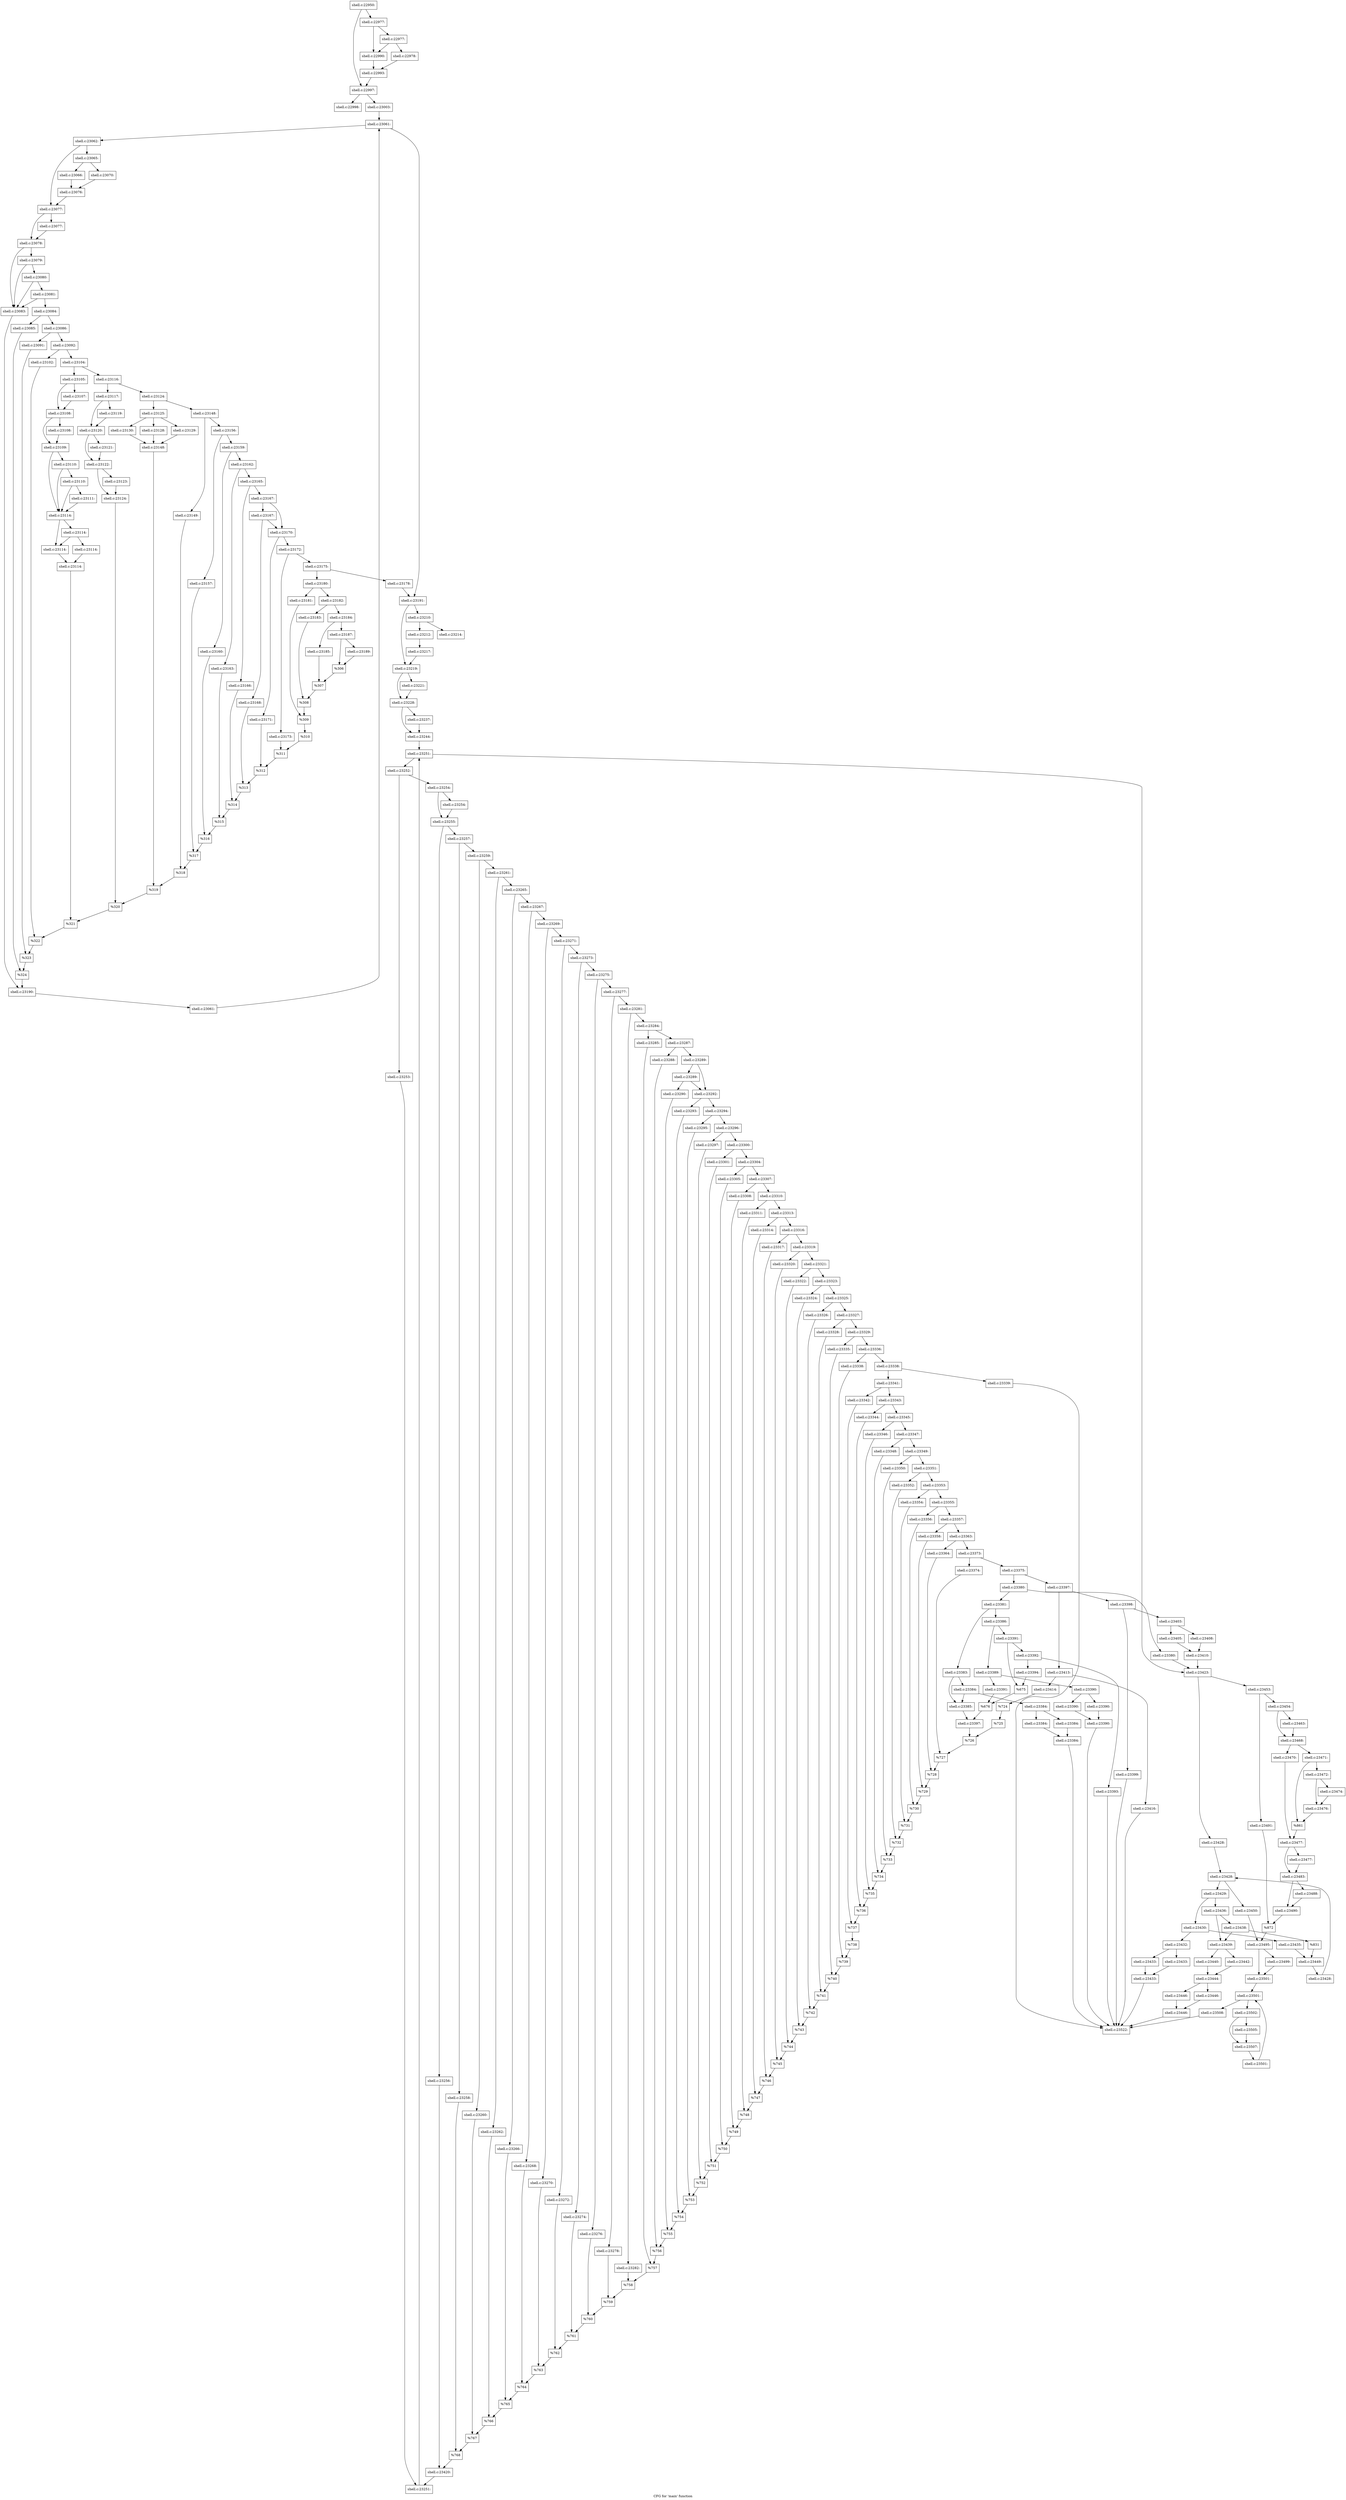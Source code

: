 digraph "CFG for 'main' function" {
	label="CFG for 'main' function";

	Node0x5602762cd3c0 [shape=record,label="{shell.c:22950:}"];
	Node0x5602762cd3c0 -> Node0x560276099ca0;
	Node0x5602762cd3c0 -> Node0x560276099c50;
	Node0x560276099ca0 [shape=record,label="{shell.c:22977:}"];
	Node0x560276099ca0 -> Node0x5602766e6730;
	Node0x560276099ca0 -> Node0x5602766e66e0;
	Node0x5602766e6730 [shape=record,label="{shell.c:22977:}"];
	Node0x5602766e6730 -> Node0x5602766e5a90;
	Node0x5602766e6730 -> Node0x5602766e66e0;
	Node0x5602766e5a90 [shape=record,label="{shell.c:22978:}"];
	Node0x5602766e5a90 -> Node0x5602766e6690;
	Node0x5602766e66e0 [shape=record,label="{shell.c:22990:}"];
	Node0x5602766e66e0 -> Node0x5602766e6690;
	Node0x5602766e6690 [shape=record,label="{shell.c:22993:}"];
	Node0x5602766e6690 -> Node0x560276099c50;
	Node0x560276099c50 [shape=record,label="{shell.c:22997:}"];
	Node0x560276099c50 -> Node0x5602766e6e70;
	Node0x560276099c50 -> Node0x5602766e78b0;
	Node0x5602766e6e70 [shape=record,label="{shell.c:22998:}"];
	Node0x5602766e78b0 [shape=record,label="{shell.c:23003:}"];
	Node0x5602766e78b0 -> Node0x5602764ad250;
	Node0x5602764ad250 [shape=record,label="{shell.c:23061:}"];
	Node0x5602764ad250 -> Node0x56027640d670;
	Node0x5602764ad250 -> Node0x5602760159f0;
	Node0x56027640d670 [shape=record,label="{shell.c:23062:}"];
	Node0x56027640d670 -> Node0x560276321b70;
	Node0x56027640d670 -> Node0x560276321bc0;
	Node0x560276321b70 [shape=record,label="{shell.c:23065:}"];
	Node0x560276321b70 -> Node0x560276321ff0;
	Node0x560276321b70 -> Node0x5602766efa70;
	Node0x560276321ff0 [shape=record,label="{shell.c:23066:}"];
	Node0x560276321ff0 -> Node0x5602766efa20;
	Node0x5602766efa70 [shape=record,label="{shell.c:23070:}"];
	Node0x5602766efa70 -> Node0x5602766efa20;
	Node0x5602766efa20 [shape=record,label="{shell.c:23076:}"];
	Node0x5602766efa20 -> Node0x560276321bc0;
	Node0x560276321bc0 [shape=record,label="{shell.c:23077:}"];
	Node0x560276321bc0 -> Node0x5602760155f0;
	Node0x560276321bc0 -> Node0x5602766f0d60;
	Node0x5602760155f0 [shape=record,label="{shell.c:23077:}"];
	Node0x5602760155f0 -> Node0x5602766f0d60;
	Node0x5602766f0d60 [shape=record,label="{shell.c:23078:}"];
	Node0x5602766f0d60 -> Node0x5602766f1df0;
	Node0x5602766f0d60 -> Node0x5602766f1fe0;
	Node0x5602766f1fe0 [shape=record,label="{shell.c:23079:}"];
	Node0x5602766f1fe0 -> Node0x5602766f1df0;
	Node0x5602766f1fe0 -> Node0x5602766f1f60;
	Node0x5602766f1f60 [shape=record,label="{shell.c:23080:}"];
	Node0x5602766f1f60 -> Node0x5602766f1df0;
	Node0x5602766f1f60 -> Node0x5602766f1ee0;
	Node0x5602766f1ee0 [shape=record,label="{shell.c:23081:}"];
	Node0x5602766f1ee0 -> Node0x5602766f1df0;
	Node0x5602766f1ee0 -> Node0x5602766f1e90;
	Node0x5602766f1df0 [shape=record,label="{shell.c:23083:}"];
	Node0x5602766f1df0 -> Node0x5602766f1e40;
	Node0x5602766f1e90 [shape=record,label="{shell.c:23084:}"];
	Node0x5602766f1e90 -> Node0x560276015ae0;
	Node0x5602766f1e90 -> Node0x5602766f4090;
	Node0x560276015ae0 [shape=record,label="{shell.c:23085:}"];
	Node0x560276015ae0 -> Node0x5602766f27b0;
	Node0x5602766f4090 [shape=record,label="{shell.c:23086:}"];
	Node0x5602766f4090 -> Node0x5602766f4a60;
	Node0x5602766f4090 -> Node0x5602766f4b00;
	Node0x5602766f4a60 [shape=record,label="{shell.c:23091:}"];
	Node0x5602766f4a60 -> Node0x5602766f4ab0;
	Node0x5602766f4b00 [shape=record,label="{shell.c:23092:}"];
	Node0x5602766f4b00 -> Node0x5602766f5210;
	Node0x5602766f4b00 -> Node0x5602766f52b0;
	Node0x5602766f5210 [shape=record,label="{shell.c:23102:}"];
	Node0x5602766f5210 -> Node0x5602766f5260;
	Node0x5602766f52b0 [shape=record,label="{shell.c:23104:}"];
	Node0x5602766f52b0 -> Node0x5602766f5d10;
	Node0x5602766f52b0 -> Node0x5602766f5db0;
	Node0x5602766f5d10 [shape=record,label="{shell.c:23105:}"];
	Node0x5602766f5d10 -> Node0x5602761aed40;
	Node0x5602766f5d10 -> Node0x5602766f7890;
	Node0x5602761aed40 [shape=record,label="{shell.c:23107:}"];
	Node0x5602761aed40 -> Node0x5602766f7890;
	Node0x5602766f7890 [shape=record,label="{shell.c:23108:}"];
	Node0x5602766f7890 -> Node0x5602766f81a0;
	Node0x5602766f7890 -> Node0x5602766f81f0;
	Node0x5602766f81a0 [shape=record,label="{shell.c:23108:}"];
	Node0x5602766f81a0 -> Node0x5602766f81f0;
	Node0x5602766f81f0 [shape=record,label="{shell.c:23109:}"];
	Node0x5602766f81f0 -> Node0x5602766f8bd0;
	Node0x5602766f81f0 -> Node0x5602766f8b00;
	Node0x5602766f8bd0 [shape=record,label="{shell.c:23110:}"];
	Node0x5602766f8bd0 -> Node0x5602766f8b50;
	Node0x5602766f8bd0 -> Node0x5602766f8b00;
	Node0x5602766f8b50 [shape=record,label="{shell.c:23110:}"];
	Node0x5602766f8b50 -> Node0x5602766f8ab0;
	Node0x5602766f8b50 -> Node0x5602766f8b00;
	Node0x5602766f8ab0 [shape=record,label="{shell.c:23111:}"];
	Node0x5602766f8ab0 -> Node0x5602766f8b00;
	Node0x5602766f8b00 [shape=record,label="{shell.c:23114:}"];
	Node0x5602766f8b00 -> Node0x5602766f98c0;
	Node0x5602766f8b00 -> Node0x5602766f9820;
	Node0x5602766f98c0 [shape=record,label="{shell.c:23114:}"];
	Node0x5602766f98c0 -> Node0x5602766f97d0;
	Node0x5602766f98c0 -> Node0x5602766f9820;
	Node0x5602766f97d0 [shape=record,label="{shell.c:23114:}"];
	Node0x5602766f97d0 -> Node0x5602766f9870;
	Node0x5602766f9820 [shape=record,label="{shell.c:23114:}"];
	Node0x5602766f9820 -> Node0x5602766f9870;
	Node0x5602766f9870 [shape=record,label="{shell.c:23114:}"];
	Node0x5602766f9870 -> Node0x5602766f5d60;
	Node0x5602766f5db0 [shape=record,label="{shell.c:23116:}"];
	Node0x5602766f5db0 -> Node0x5602766facb0;
	Node0x5602766f5db0 -> Node0x5602766fad50;
	Node0x5602766facb0 [shape=record,label="{shell.c:23117:}"];
	Node0x5602766facb0 -> Node0x5602766fbda0;
	Node0x5602766facb0 -> Node0x5602766fbdf0;
	Node0x5602766fbda0 [shape=record,label="{shell.c:23119:}"];
	Node0x5602766fbda0 -> Node0x5602766fbdf0;
	Node0x5602766fbdf0 [shape=record,label="{shell.c:23120:}"];
	Node0x5602766fbdf0 -> Node0x5602766fc980;
	Node0x5602766fbdf0 -> Node0x5602766fc9d0;
	Node0x5602766fc980 [shape=record,label="{shell.c:23121:}"];
	Node0x5602766fc980 -> Node0x5602766fc9d0;
	Node0x5602766fc9d0 [shape=record,label="{shell.c:23122:}"];
	Node0x5602766fc9d0 -> Node0x5602766fd220;
	Node0x5602766fc9d0 -> Node0x5602766fd270;
	Node0x5602766fd220 [shape=record,label="{shell.c:23123:}"];
	Node0x5602766fd220 -> Node0x5602766fd270;
	Node0x5602766fd270 [shape=record,label="{shell.c:23124:}"];
	Node0x5602766fd270 -> Node0x5602766fad00;
	Node0x5602766fad50 [shape=record,label="{shell.c:23124:}"];
	Node0x5602766fad50 -> Node0x5602766fdbe0;
	Node0x5602766fad50 -> Node0x5602766fdc80;
	Node0x5602766fdbe0 [shape=record,label="{shell.c:23125:}"];
	Node0x5602766fdbe0 -> Node0x5602766fefc0;
	Node0x5602766fdbe0 -> Node0x5602766ff3a0;
	Node0x5602766fdbe0 -> Node0x5602766ff590;
	Node0x5602766ff3a0 [shape=record,label="{shell.c:23128:}"];
	Node0x5602766ff3a0 -> Node0x5602766feed0;
	Node0x5602766ff590 [shape=record,label="{shell.c:23129:}"];
	Node0x5602766ff590 -> Node0x5602766feed0;
	Node0x5602766fefc0 [shape=record,label="{shell.c:23130:}"];
	Node0x5602766fefc0 -> Node0x5602766feed0;
	Node0x5602766feed0 [shape=record,label="{shell.c:23148:}"];
	Node0x5602766feed0 -> Node0x5602766fdc30;
	Node0x5602766fdc80 [shape=record,label="{shell.c:23148:}"];
	Node0x5602766fdc80 -> Node0x5602766ffaf0;
	Node0x5602766fdc80 -> Node0x5602766ffb90;
	Node0x5602766ffaf0 [shape=record,label="{shell.c:23149:}"];
	Node0x5602766ffaf0 -> Node0x5602766ffb40;
	Node0x5602766ffb90 [shape=record,label="{shell.c:23156:}"];
	Node0x5602766ffb90 -> Node0x560276701e40;
	Node0x5602766ffb90 -> Node0x560276701ee0;
	Node0x560276701e40 [shape=record,label="{shell.c:23157:}"];
	Node0x560276701e40 -> Node0x560276701e90;
	Node0x560276701ee0 [shape=record,label="{shell.c:23159:}"];
	Node0x560276701ee0 -> Node0x5602764701e0;
	Node0x560276701ee0 -> Node0x560276470280;
	Node0x5602764701e0 [shape=record,label="{shell.c:23160:}"];
	Node0x5602764701e0 -> Node0x560276470230;
	Node0x560276470280 [shape=record,label="{shell.c:23162:}"];
	Node0x560276470280 -> Node0x560276704090;
	Node0x560276470280 -> Node0x560276704130;
	Node0x560276704090 [shape=record,label="{shell.c:23163:}"];
	Node0x560276704090 -> Node0x5602767040e0;
	Node0x560276704130 [shape=record,label="{shell.c:23165:}"];
	Node0x560276704130 -> Node0x560276704a90;
	Node0x560276704130 -> Node0x560276704b30;
	Node0x560276704a90 [shape=record,label="{shell.c:23166:}"];
	Node0x560276704a90 -> Node0x560276704ae0;
	Node0x560276704b30 [shape=record,label="{shell.c:23167:}"];
	Node0x560276704b30 -> Node0x5602767054f0;
	Node0x560276704b30 -> Node0x5602767054a0;
	Node0x5602767054f0 [shape=record,label="{shell.c:23167:}"];
	Node0x5602767054f0 -> Node0x560276705400;
	Node0x5602767054f0 -> Node0x5602767054a0;
	Node0x560276705400 [shape=record,label="{shell.c:23168:}"];
	Node0x560276705400 -> Node0x560276705450;
	Node0x5602767054a0 [shape=record,label="{shell.c:23170:}"];
	Node0x5602767054a0 -> Node0x5602767066d0;
	Node0x5602767054a0 -> Node0x560276706770;
	Node0x5602767066d0 [shape=record,label="{shell.c:23171:}"];
	Node0x5602767066d0 -> Node0x560276706720;
	Node0x560276706770 [shape=record,label="{shell.c:23172:}"];
	Node0x560276706770 -> Node0x5602767070d0;
	Node0x560276706770 -> Node0x560276707170;
	Node0x5602767070d0 [shape=record,label="{shell.c:23173:}"];
	Node0x5602767070d0 -> Node0x560276707120;
	Node0x560276707170 [shape=record,label="{shell.c:23175:}"];
	Node0x560276707170 -> Node0x560276707b00;
	Node0x560276707170 -> Node0x560276707ba0;
	Node0x560276707b00 [shape=record,label="{shell.c:23178:}"];
	Node0x560276707b00 -> Node0x5602760159f0;
	Node0x560276707ba0 [shape=record,label="{shell.c:23180:}"];
	Node0x560276707ba0 -> Node0x560276708330;
	Node0x560276707ba0 -> Node0x5602767083d0;
	Node0x560276708330 [shape=record,label="{shell.c:23181:}"];
	Node0x560276708330 -> Node0x560276708380;
	Node0x5602767083d0 [shape=record,label="{shell.c:23182:}"];
	Node0x5602767083d0 -> Node0x560276708c60;
	Node0x5602767083d0 -> Node0x560276708d00;
	Node0x560276708c60 [shape=record,label="{shell.c:23183:}"];
	Node0x560276708c60 -> Node0x560276708cb0;
	Node0x560276708d00 [shape=record,label="{shell.c:23184:}"];
	Node0x560276708d00 -> Node0x5602760351a0;
	Node0x560276708d00 -> Node0x560276709630;
	Node0x5602760351a0 [shape=record,label="{shell.c:23185:}"];
	Node0x5602760351a0 -> Node0x5602767095e0;
	Node0x560276709630 [shape=record,label="{shell.c:23187:}"];
	Node0x560276709630 -> Node0x56027670a3b0;
	Node0x560276709630 -> Node0x56027670acf0;
	Node0x56027670a3b0 [shape=record,label="{shell.c:23189:}"];
	Node0x56027670a3b0 -> Node0x56027670acf0;
	Node0x56027670acf0 [shape=record,label="{%306}"];
	Node0x56027670acf0 -> Node0x5602767095e0;
	Node0x5602767095e0 [shape=record,label="{%307}"];
	Node0x5602767095e0 -> Node0x560276708cb0;
	Node0x560276708cb0 [shape=record,label="{%308}"];
	Node0x560276708cb0 -> Node0x560276708380;
	Node0x560276708380 [shape=record,label="{%309}"];
	Node0x560276708380 -> Node0x560276707b50;
	Node0x560276707b50 [shape=record,label="{%310}"];
	Node0x560276707b50 -> Node0x560276707120;
	Node0x560276707120 [shape=record,label="{%311}"];
	Node0x560276707120 -> Node0x560276706720;
	Node0x560276706720 [shape=record,label="{%312}"];
	Node0x560276706720 -> Node0x560276705450;
	Node0x560276705450 [shape=record,label="{%313}"];
	Node0x560276705450 -> Node0x560276704ae0;
	Node0x560276704ae0 [shape=record,label="{%314}"];
	Node0x560276704ae0 -> Node0x5602767040e0;
	Node0x5602767040e0 [shape=record,label="{%315}"];
	Node0x5602767040e0 -> Node0x560276470230;
	Node0x560276470230 [shape=record,label="{%316}"];
	Node0x560276470230 -> Node0x560276701e90;
	Node0x560276701e90 [shape=record,label="{%317}"];
	Node0x560276701e90 -> Node0x5602766ffb40;
	Node0x5602766ffb40 [shape=record,label="{%318}"];
	Node0x5602766ffb40 -> Node0x5602766fdc30;
	Node0x5602766fdc30 [shape=record,label="{%319}"];
	Node0x5602766fdc30 -> Node0x5602766fad00;
	Node0x5602766fad00 [shape=record,label="{%320}"];
	Node0x5602766fad00 -> Node0x5602766f5d60;
	Node0x5602766f5d60 [shape=record,label="{%321}"];
	Node0x5602766f5d60 -> Node0x5602766f5260;
	Node0x5602766f5260 [shape=record,label="{%322}"];
	Node0x5602766f5260 -> Node0x5602766f4ab0;
	Node0x5602766f4ab0 [shape=record,label="{%323}"];
	Node0x5602766f4ab0 -> Node0x5602766f27b0;
	Node0x5602766f27b0 [shape=record,label="{%324}"];
	Node0x5602766f27b0 -> Node0x5602766f1e40;
	Node0x5602766f1e40 [shape=record,label="{shell.c:23190:}"];
	Node0x5602766f1e40 -> Node0x560276015a40;
	Node0x560276015a40 [shape=record,label="{shell.c:23061:}"];
	Node0x560276015a40 -> Node0x5602764ad250;
	Node0x5602760159f0 [shape=record,label="{shell.c:23191:}"];
	Node0x5602760159f0 -> Node0x56027670c6f0;
	Node0x5602760159f0 -> Node0x56027670c880;
	Node0x56027670c6f0 [shape=record,label="{shell.c:23210:}"];
	Node0x56027670c6f0 -> Node0x56027670cea0;
	Node0x56027670c6f0 -> Node0x56027670cf40;
	Node0x56027670cea0 [shape=record,label="{shell.c:23212:}"];
	Node0x56027670cea0 -> Node0x56027670cef0;
	Node0x56027670cf40 [shape=record,label="{shell.c:23214:}"];
	Node0x56027670cef0 [shape=record,label="{shell.c:23217:}"];
	Node0x56027670cef0 -> Node0x56027670c880;
	Node0x56027670c880 [shape=record,label="{shell.c:23219:}"];
	Node0x56027670c880 -> Node0x56027670d970;
	Node0x56027670c880 -> Node0x56027648b370;
	Node0x56027670d970 [shape=record,label="{shell.c:23221:}"];
	Node0x56027670d970 -> Node0x56027648b370;
	Node0x56027648b370 [shape=record,label="{shell.c:23228:}"];
	Node0x56027648b370 -> Node0x560276710500;
	Node0x56027648b370 -> Node0x560276710550;
	Node0x560276710500 [shape=record,label="{shell.c:23237:}"];
	Node0x560276710500 -> Node0x560276710550;
	Node0x560276710550 [shape=record,label="{shell.c:23244:}"];
	Node0x560276710550 -> Node0x5602763b3b30;
	Node0x5602763b3b30 [shape=record,label="{shell.c:23251:}"];
	Node0x5602763b3b30 -> Node0x560276711dd0;
	Node0x5602763b3b30 -> Node0x5602766980c0;
	Node0x560276711dd0 [shape=record,label="{shell.c:23252:}"];
	Node0x560276711dd0 -> Node0x560276712510;
	Node0x560276711dd0 -> Node0x560276712560;
	Node0x560276712510 [shape=record,label="{shell.c:23253:}"];
	Node0x560276712510 -> Node0x560276710ce0;
	Node0x560276712560 [shape=record,label="{shell.c:23254:}"];
	Node0x560276712560 -> Node0x5602767129c0;
	Node0x560276712560 -> Node0x560276712a10;
	Node0x5602767129c0 [shape=record,label="{shell.c:23254:}"];
	Node0x5602767129c0 -> Node0x560276712a10;
	Node0x560276712a10 [shape=record,label="{shell.c:23255:}"];
	Node0x560276712a10 -> Node0x560276713260;
	Node0x560276712a10 -> Node0x560276713300;
	Node0x560276713260 [shape=record,label="{shell.c:23256:}"];
	Node0x560276713260 -> Node0x5602767132b0;
	Node0x560276713300 [shape=record,label="{shell.c:23257:}"];
	Node0x560276713300 -> Node0x560276713a80;
	Node0x560276713300 -> Node0x560276713b20;
	Node0x560276713a80 [shape=record,label="{shell.c:23258:}"];
	Node0x560276713a80 -> Node0x560276713ad0;
	Node0x560276713b20 [shape=record,label="{shell.c:23259:}"];
	Node0x560276713b20 -> Node0x560276714430;
	Node0x560276713b20 -> Node0x5602767144d0;
	Node0x560276714430 [shape=record,label="{shell.c:23260:}"];
	Node0x560276714430 -> Node0x560276714480;
	Node0x5602767144d0 [shape=record,label="{shell.c:23261:}"];
	Node0x5602767144d0 -> Node0x560276714db0;
	Node0x5602767144d0 -> Node0x560276714e50;
	Node0x560276714db0 [shape=record,label="{shell.c:23262:}"];
	Node0x560276714db0 -> Node0x560276714e00;
	Node0x560276714e50 [shape=record,label="{shell.c:23265:}"];
	Node0x560276714e50 -> Node0x560276715dd0;
	Node0x560276714e50 -> Node0x5602767168c0;
	Node0x560276715dd0 [shape=record,label="{shell.c:23266:}"];
	Node0x560276715dd0 -> Node0x560276716870;
	Node0x5602767168c0 [shape=record,label="{shell.c:23267:}"];
	Node0x5602767168c0 -> Node0x560276717100;
	Node0x5602767168c0 -> Node0x5602767171a0;
	Node0x560276717100 [shape=record,label="{shell.c:23268:}"];
	Node0x560276717100 -> Node0x560276717150;
	Node0x5602767171a0 [shape=record,label="{shell.c:23269:}"];
	Node0x5602767171a0 -> Node0x5602767179f0;
	Node0x5602767171a0 -> Node0x560276717a90;
	Node0x5602767179f0 [shape=record,label="{shell.c:23270:}"];
	Node0x5602767179f0 -> Node0x560276717a40;
	Node0x560276717a90 [shape=record,label="{shell.c:23271:}"];
	Node0x560276717a90 -> Node0x5602767182d0;
	Node0x560276717a90 -> Node0x560276718370;
	Node0x5602767182d0 [shape=record,label="{shell.c:23272:}"];
	Node0x5602767182d0 -> Node0x560276718320;
	Node0x560276718370 [shape=record,label="{shell.c:23273:}"];
	Node0x560276718370 -> Node0x560276718bf0;
	Node0x560276718370 -> Node0x560276718c90;
	Node0x560276718bf0 [shape=record,label="{shell.c:23274:}"];
	Node0x560276718bf0 -> Node0x560276718c40;
	Node0x560276718c90 [shape=record,label="{shell.c:23275:}"];
	Node0x560276718c90 -> Node0x560276719500;
	Node0x560276718c90 -> Node0x5602767195a0;
	Node0x560276719500 [shape=record,label="{shell.c:23276:}"];
	Node0x560276719500 -> Node0x560276719550;
	Node0x5602767195a0 [shape=record,label="{shell.c:23277:}"];
	Node0x5602767195a0 -> Node0x560276719de0;
	Node0x5602767195a0 -> Node0x560276719e80;
	Node0x560276719de0 [shape=record,label="{shell.c:23278:}"];
	Node0x560276719de0 -> Node0x560276719e30;
	Node0x560276719e80 [shape=record,label="{shell.c:23281:}"];
	Node0x560276719e80 -> Node0x56027671ab50;
	Node0x560276719e80 -> Node0x56027671abf0;
	Node0x56027671ab50 [shape=record,label="{shell.c:23282:}"];
	Node0x56027671ab50 -> Node0x56027671aba0;
	Node0x56027671abf0 [shape=record,label="{shell.c:23284:}"];
	Node0x56027671abf0 -> Node0x56027671b390;
	Node0x56027671abf0 -> Node0x56027671b430;
	Node0x56027671b390 [shape=record,label="{shell.c:23285:}"];
	Node0x56027671b390 -> Node0x56027671b3e0;
	Node0x56027671b430 [shape=record,label="{shell.c:23287:}"];
	Node0x56027671b430 -> Node0x56027671bbd0;
	Node0x56027671b430 -> Node0x56027671bc70;
	Node0x56027671bbd0 [shape=record,label="{shell.c:23288:}"];
	Node0x56027671bbd0 -> Node0x56027671bc20;
	Node0x56027671bc70 [shape=record,label="{shell.c:23289:}"];
	Node0x56027671bc70 -> Node0x56027671c500;
	Node0x56027671bc70 -> Node0x56027671c4b0;
	Node0x56027671c500 [shape=record,label="{shell.c:23289:}"];
	Node0x56027671c500 -> Node0x56027671c410;
	Node0x56027671c500 -> Node0x56027671c4b0;
	Node0x56027671c410 [shape=record,label="{shell.c:23290:}"];
	Node0x56027671c410 -> Node0x56027671c460;
	Node0x56027671c4b0 [shape=record,label="{shell.c:23292:}"];
	Node0x56027671c4b0 -> Node0x56027671d520;
	Node0x56027671c4b0 -> Node0x56027671d5c0;
	Node0x56027671d520 [shape=record,label="{shell.c:23293:}"];
	Node0x56027671d520 -> Node0x56027671d570;
	Node0x56027671d5c0 [shape=record,label="{shell.c:23294:}"];
	Node0x56027671d5c0 -> Node0x56027671dd60;
	Node0x56027671d5c0 -> Node0x56027671de00;
	Node0x56027671dd60 [shape=record,label="{shell.c:23295:}"];
	Node0x56027671dd60 -> Node0x56027671ddb0;
	Node0x56027671de00 [shape=record,label="{shell.c:23296:}"];
	Node0x56027671de00 -> Node0x56027671e6a0;
	Node0x56027671de00 -> Node0x56027671e740;
	Node0x56027671e6a0 [shape=record,label="{shell.c:23297:}"];
	Node0x56027671e6a0 -> Node0x56027671e6f0;
	Node0x56027671e740 [shape=record,label="{shell.c:23300:}"];
	Node0x56027671e740 -> Node0x56027671fa30;
	Node0x56027671e740 -> Node0x56027671fad0;
	Node0x56027671fa30 [shape=record,label="{shell.c:23301:}"];
	Node0x56027671fa30 -> Node0x56027671fa80;
	Node0x56027671fad0 [shape=record,label="{shell.c:23304:}"];
	Node0x56027671fad0 -> Node0x560276720c10;
	Node0x56027671fad0 -> Node0x560276720cb0;
	Node0x560276720c10 [shape=record,label="{shell.c:23305:}"];
	Node0x560276720c10 -> Node0x560276720c60;
	Node0x560276720cb0 [shape=record,label="{shell.c:23307:}"];
	Node0x560276720cb0 -> Node0x560276721b70;
	Node0x560276720cb0 -> Node0x560276721c10;
	Node0x560276721b70 [shape=record,label="{shell.c:23308:}"];
	Node0x560276721b70 -> Node0x560276721bc0;
	Node0x560276721c10 [shape=record,label="{shell.c:23310:}"];
	Node0x560276721c10 -> Node0x560276722950;
	Node0x560276721c10 -> Node0x5602767229f0;
	Node0x560276722950 [shape=record,label="{shell.c:23311:}"];
	Node0x560276722950 -> Node0x5602767229a0;
	Node0x5602767229f0 [shape=record,label="{shell.c:23313:}"];
	Node0x5602767229f0 -> Node0x560276723760;
	Node0x5602767229f0 -> Node0x560276723800;
	Node0x560276723760 [shape=record,label="{shell.c:23314:}"];
	Node0x560276723760 -> Node0x5602767237b0;
	Node0x560276723800 [shape=record,label="{shell.c:23316:}"];
	Node0x560276723800 -> Node0x560276724410;
	Node0x560276723800 -> Node0x5602767244b0;
	Node0x560276724410 [shape=record,label="{shell.c:23317:}"];
	Node0x560276724410 -> Node0x560276724460;
	Node0x5602767244b0 [shape=record,label="{shell.c:23319:}"];
	Node0x5602767244b0 -> Node0x560276725060;
	Node0x5602767244b0 -> Node0x560276725100;
	Node0x560276725060 [shape=record,label="{shell.c:23320:}"];
	Node0x560276725060 -> Node0x5602767250b0;
	Node0x560276725100 [shape=record,label="{shell.c:23321:}"];
	Node0x560276725100 -> Node0x560276725ac0;
	Node0x560276725100 -> Node0x560276725b60;
	Node0x560276725ac0 [shape=record,label="{shell.c:23322:}"];
	Node0x560276725ac0 -> Node0x560276725b10;
	Node0x560276725b60 [shape=record,label="{shell.c:23323:}"];
	Node0x560276725b60 -> Node0x5602767264b0;
	Node0x560276725b60 -> Node0x560276726550;
	Node0x5602767264b0 [shape=record,label="{shell.c:23324:}"];
	Node0x5602767264b0 -> Node0x560276726500;
	Node0x560276726550 [shape=record,label="{shell.c:23325:}"];
	Node0x560276726550 -> Node0x560276726e80;
	Node0x560276726550 -> Node0x560276726f20;
	Node0x560276726e80 [shape=record,label="{shell.c:23326:}"];
	Node0x560276726e80 -> Node0x560276726ed0;
	Node0x560276726f20 [shape=record,label="{shell.c:23327:}"];
	Node0x560276726f20 -> Node0x560276727840;
	Node0x560276726f20 -> Node0x5602767278e0;
	Node0x560276727840 [shape=record,label="{shell.c:23328:}"];
	Node0x560276727840 -> Node0x560276727890;
	Node0x5602767278e0 [shape=record,label="{shell.c:23329:}"];
	Node0x5602767278e0 -> Node0x560276728210;
	Node0x5602767278e0 -> Node0x5602767282b0;
	Node0x560276728210 [shape=record,label="{shell.c:23335:}"];
	Node0x560276728210 -> Node0x560276728260;
	Node0x5602767282b0 [shape=record,label="{shell.c:23336:}"];
	Node0x5602767282b0 -> Node0x560276729460;
	Node0x5602767282b0 -> Node0x560276729500;
	Node0x560276729460 [shape=record,label="{shell.c:23338:}"];
	Node0x560276729460 -> Node0x5602767294b0;
	Node0x560276729500 [shape=record,label="{shell.c:23338:}"];
	Node0x560276729500 -> Node0x560276729a90;
	Node0x560276729500 -> Node0x560276729b30;
	Node0x560276729a90 [shape=record,label="{shell.c:23339:}"];
	Node0x560276729a90 -> Node0x5602766984b0;
	Node0x560276729b30 [shape=record,label="{shell.c:23341:}"];
	Node0x560276729b30 -> Node0x56027672a930;
	Node0x560276729b30 -> Node0x56027672b100;
	Node0x56027672a930 [shape=record,label="{shell.c:23342:}"];
	Node0x56027672a930 -> Node0x56027672b0b0;
	Node0x56027672b100 [shape=record,label="{shell.c:23343:}"];
	Node0x56027672b100 -> Node0x56027672b840;
	Node0x56027672b100 -> Node0x56027672b8e0;
	Node0x56027672b840 [shape=record,label="{shell.c:23344:}"];
	Node0x56027672b840 -> Node0x56027672b890;
	Node0x56027672b8e0 [shape=record,label="{shell.c:23345:}"];
	Node0x56027672b8e0 -> Node0x56027672beb0;
	Node0x56027672b8e0 -> Node0x56027672bf50;
	Node0x56027672beb0 [shape=record,label="{shell.c:23346:}"];
	Node0x56027672beb0 -> Node0x56027672bf00;
	Node0x56027672bf50 [shape=record,label="{shell.c:23347:}"];
	Node0x56027672bf50 -> Node0x56027672c580;
	Node0x56027672bf50 -> Node0x56027672c620;
	Node0x56027672c580 [shape=record,label="{shell.c:23348:}"];
	Node0x56027672c580 -> Node0x56027672c5d0;
	Node0x56027672c620 [shape=record,label="{shell.c:23349:}"];
	Node0x56027672c620 -> Node0x56027672cc80;
	Node0x56027672c620 -> Node0x56027672cd20;
	Node0x56027672cc80 [shape=record,label="{shell.c:23350:}"];
	Node0x56027672cc80 -> Node0x56027672ccd0;
	Node0x56027672cd20 [shape=record,label="{shell.c:23351:}"];
	Node0x56027672cd20 -> Node0x56027672d3f0;
	Node0x56027672cd20 -> Node0x56027672d490;
	Node0x56027672d3f0 [shape=record,label="{shell.c:23352:}"];
	Node0x56027672d3f0 -> Node0x56027672d440;
	Node0x56027672d490 [shape=record,label="{shell.c:23353:}"];
	Node0x56027672d490 -> Node0x56027672dc40;
	Node0x56027672d490 -> Node0x56027672dce0;
	Node0x56027672dc40 [shape=record,label="{shell.c:23354:}"];
	Node0x56027672dc40 -> Node0x56027672dc90;
	Node0x56027672dce0 [shape=record,label="{shell.c:23355:}"];
	Node0x56027672dce0 -> Node0x5602765b6730;
	Node0x56027672dce0 -> Node0x5602765b67d0;
	Node0x5602765b6730 [shape=record,label="{shell.c:23356:}"];
	Node0x5602765b6730 -> Node0x5602765b6780;
	Node0x5602765b67d0 [shape=record,label="{shell.c:23357:}"];
	Node0x5602765b67d0 -> Node0x5602765b6f50;
	Node0x5602765b67d0 -> Node0x5602765b6ff0;
	Node0x5602765b6f50 [shape=record,label="{shell.c:23358:}"];
	Node0x5602765b6f50 -> Node0x5602765b6fa0;
	Node0x5602765b6ff0 [shape=record,label="{shell.c:23363:}"];
	Node0x5602765b6ff0 -> Node0x5602765b7770;
	Node0x5602765b6ff0 -> Node0x5602765b7810;
	Node0x5602765b7770 [shape=record,label="{shell.c:23364:}"];
	Node0x5602765b7770 -> Node0x5602765b77c0;
	Node0x5602765b7810 [shape=record,label="{shell.c:23373:}"];
	Node0x5602765b7810 -> Node0x5602765b7f90;
	Node0x5602765b7810 -> Node0x5602765b8030;
	Node0x5602765b7f90 [shape=record,label="{shell.c:23374:}"];
	Node0x5602765b7f90 -> Node0x5602765b7fe0;
	Node0x5602765b8030 [shape=record,label="{shell.c:23375:}"];
	Node0x5602765b8030 -> Node0x560276687710;
	Node0x5602765b8030 -> Node0x5602765b8f30;
	Node0x560276687710 [shape=record,label="{shell.c:23380:}"];
	Node0x560276687710 -> Node0x5602765b92f0;
	Node0x560276687710 -> Node0x5602765b9340;
	Node0x5602765b92f0 [shape=record,label="{shell.c:23380:}"];
	Node0x5602765b92f0 -> Node0x5602766980c0;
	Node0x5602765b9340 [shape=record,label="{shell.c:23381:}"];
	Node0x5602765b9340 -> Node0x5602765b9b30;
	Node0x5602765b9340 -> Node0x5602765b9bd0;
	Node0x5602765b9b30 [shape=record,label="{shell.c:23383:}"];
	Node0x5602765b9b30 -> Node0x5602765ba930;
	Node0x5602765b9b30 -> Node0x5602765ba8e0;
	Node0x5602765ba930 [shape=record,label="{shell.c:23384:}"];
	Node0x5602765ba930 -> Node0x5602765ba630;
	Node0x5602765ba930 -> Node0x5602765ba8e0;
	Node0x5602765ba630 [shape=record,label="{shell.c:23384:}"];
	Node0x5602765ba630 -> Node0x5602765bacf0;
	Node0x5602765ba630 -> Node0x5602765bad40;
	Node0x5602765bacf0 [shape=record,label="{shell.c:23384:}"];
	Node0x5602765bacf0 -> Node0x5602765bad90;
	Node0x5602765bad40 [shape=record,label="{shell.c:23384:}"];
	Node0x5602765bad40 -> Node0x5602765bad90;
	Node0x5602765bad90 [shape=record,label="{shell.c:23384:}"];
	Node0x5602765bad90 -> Node0x5602766984b0;
	Node0x5602765ba8e0 [shape=record,label="{shell.c:23385:}"];
	Node0x5602765ba8e0 -> Node0x5602765b9b80;
	Node0x5602765b9bd0 [shape=record,label="{shell.c:23386:}"];
	Node0x5602765b9bd0 -> Node0x560276370180;
	Node0x5602765b9bd0 -> Node0x5602765bbc80;
	Node0x560276370180 [shape=record,label="{shell.c:23389:}"];
	Node0x560276370180 -> Node0x5602765bc2c0;
	Node0x560276370180 -> Node0x5602765bc310;
	Node0x5602765bc2c0 [shape=record,label="{shell.c:23390:}"];
	Node0x5602765bc2c0 -> Node0x5602765bc530;
	Node0x5602765bc2c0 -> Node0x5602765bc580;
	Node0x5602765bc530 [shape=record,label="{shell.c:23390:}"];
	Node0x5602765bc530 -> Node0x5602765bc5d0;
	Node0x5602765bc580 [shape=record,label="{shell.c:23390:}"];
	Node0x5602765bc580 -> Node0x5602765bc5d0;
	Node0x5602765bc5d0 [shape=record,label="{shell.c:23390:}"];
	Node0x5602765bc5d0 -> Node0x5602766984b0;
	Node0x5602765bc310 [shape=record,label="{shell.c:23391:}"];
	Node0x5602765bc310 -> Node0x5602765bb950;
	Node0x5602765bbc80 [shape=record,label="{shell.c:23391:}"];
	Node0x5602765bbc80 -> Node0x5602765bca60;
	Node0x5602765bbc80 -> Node0x5602765bcab0;
	Node0x5602765bca60 [shape=record,label="{shell.c:23392:}"];
	Node0x5602765bca60 -> Node0x5602766f62c0;
	Node0x5602765bca60 -> Node0x5602766f6310;
	Node0x5602766f62c0 [shape=record,label="{shell.c:23393:}"];
	Node0x5602766f62c0 -> Node0x5602766984b0;
	Node0x5602766f6310 [shape=record,label="{shell.c:23394:}"];
	Node0x5602766f6310 -> Node0x5602765bcab0;
	Node0x5602765bcab0 [shape=record,label="{%675}"];
	Node0x5602765bcab0 -> Node0x5602765bb950;
	Node0x5602765bb950 [shape=record,label="{%676}"];
	Node0x5602765bb950 -> Node0x5602765b9b80;
	Node0x5602765b9b80 [shape=record,label="{shell.c:23397:}"];
	Node0x5602765b9b80 -> Node0x5602765b8ca0;
	Node0x5602765b8f30 [shape=record,label="{shell.c:23397:}"];
	Node0x5602765b8f30 -> Node0x5602765be1d0;
	Node0x5602765b8f30 -> Node0x5602765be270;
	Node0x5602765be1d0 [shape=record,label="{shell.c:23398:}"];
	Node0x5602765be1d0 -> Node0x56027673e550;
	Node0x5602765be1d0 -> Node0x56027673e5a0;
	Node0x56027673e550 [shape=record,label="{shell.c:23399:}"];
	Node0x56027673e550 -> Node0x5602766984b0;
	Node0x56027673e5a0 [shape=record,label="{shell.c:23403:}"];
	Node0x56027673e5a0 -> Node0x56027673f060;
	Node0x56027673e5a0 -> Node0x56027673f100;
	Node0x56027673f060 [shape=record,label="{shell.c:23405:}"];
	Node0x56027673f060 -> Node0x56027673f0b0;
	Node0x56027673f100 [shape=record,label="{shell.c:23408:}"];
	Node0x56027673f100 -> Node0x56027673f0b0;
	Node0x56027673f0b0 [shape=record,label="{shell.c:23410:}"];
	Node0x56027673f0b0 -> Node0x5602766980c0;
	Node0x5602765be270 [shape=record,label="{shell.c:23413:}"];
	Node0x5602765be270 -> Node0x5602765ee0f0;
	Node0x5602765be270 -> Node0x560276740fc0;
	Node0x5602765ee0f0 [shape=record,label="{shell.c:23414:}"];
	Node0x5602765ee0f0 -> Node0x560276740180;
	Node0x560276740fc0 [shape=record,label="{shell.c:23416:}"];
	Node0x560276740fc0 -> Node0x5602766984b0;
	Node0x560276740180 [shape=record,label="{%724}"];
	Node0x560276740180 -> Node0x5602765be220;
	Node0x5602765be220 [shape=record,label="{%725}"];
	Node0x5602765be220 -> Node0x5602765b8ca0;
	Node0x5602765b8ca0 [shape=record,label="{%726}"];
	Node0x5602765b8ca0 -> Node0x5602765b7fe0;
	Node0x5602765b7fe0 [shape=record,label="{%727}"];
	Node0x5602765b7fe0 -> Node0x5602765b77c0;
	Node0x5602765b77c0 [shape=record,label="{%728}"];
	Node0x5602765b77c0 -> Node0x5602765b6fa0;
	Node0x5602765b6fa0 [shape=record,label="{%729}"];
	Node0x5602765b6fa0 -> Node0x5602765b6780;
	Node0x5602765b6780 [shape=record,label="{%730}"];
	Node0x5602765b6780 -> Node0x56027672dc90;
	Node0x56027672dc90 [shape=record,label="{%731}"];
	Node0x56027672dc90 -> Node0x56027672d440;
	Node0x56027672d440 [shape=record,label="{%732}"];
	Node0x56027672d440 -> Node0x56027672ccd0;
	Node0x56027672ccd0 [shape=record,label="{%733}"];
	Node0x56027672ccd0 -> Node0x56027672c5d0;
	Node0x56027672c5d0 [shape=record,label="{%734}"];
	Node0x56027672c5d0 -> Node0x56027672bf00;
	Node0x56027672bf00 [shape=record,label="{%735}"];
	Node0x56027672bf00 -> Node0x56027672b890;
	Node0x56027672b890 [shape=record,label="{%736}"];
	Node0x56027672b890 -> Node0x56027672b0b0;
	Node0x56027672b0b0 [shape=record,label="{%737}"];
	Node0x56027672b0b0 -> Node0x560276729ae0;
	Node0x560276729ae0 [shape=record,label="{%738}"];
	Node0x560276729ae0 -> Node0x5602767294b0;
	Node0x5602767294b0 [shape=record,label="{%739}"];
	Node0x5602767294b0 -> Node0x560276728260;
	Node0x560276728260 [shape=record,label="{%740}"];
	Node0x560276728260 -> Node0x560276727890;
	Node0x560276727890 [shape=record,label="{%741}"];
	Node0x560276727890 -> Node0x560276726ed0;
	Node0x560276726ed0 [shape=record,label="{%742}"];
	Node0x560276726ed0 -> Node0x560276726500;
	Node0x560276726500 [shape=record,label="{%743}"];
	Node0x560276726500 -> Node0x560276725b10;
	Node0x560276725b10 [shape=record,label="{%744}"];
	Node0x560276725b10 -> Node0x5602767250b0;
	Node0x5602767250b0 [shape=record,label="{%745}"];
	Node0x5602767250b0 -> Node0x560276724460;
	Node0x560276724460 [shape=record,label="{%746}"];
	Node0x560276724460 -> Node0x5602767237b0;
	Node0x5602767237b0 [shape=record,label="{%747}"];
	Node0x5602767237b0 -> Node0x5602767229a0;
	Node0x5602767229a0 [shape=record,label="{%748}"];
	Node0x5602767229a0 -> Node0x560276721bc0;
	Node0x560276721bc0 [shape=record,label="{%749}"];
	Node0x560276721bc0 -> Node0x560276720c60;
	Node0x560276720c60 [shape=record,label="{%750}"];
	Node0x560276720c60 -> Node0x56027671fa80;
	Node0x56027671fa80 [shape=record,label="{%751}"];
	Node0x56027671fa80 -> Node0x56027671e6f0;
	Node0x56027671e6f0 [shape=record,label="{%752}"];
	Node0x56027671e6f0 -> Node0x56027671ddb0;
	Node0x56027671ddb0 [shape=record,label="{%753}"];
	Node0x56027671ddb0 -> Node0x56027671d570;
	Node0x56027671d570 [shape=record,label="{%754}"];
	Node0x56027671d570 -> Node0x56027671c460;
	Node0x56027671c460 [shape=record,label="{%755}"];
	Node0x56027671c460 -> Node0x56027671bc20;
	Node0x56027671bc20 [shape=record,label="{%756}"];
	Node0x56027671bc20 -> Node0x56027671b3e0;
	Node0x56027671b3e0 [shape=record,label="{%757}"];
	Node0x56027671b3e0 -> Node0x56027671aba0;
	Node0x56027671aba0 [shape=record,label="{%758}"];
	Node0x56027671aba0 -> Node0x560276719e30;
	Node0x560276719e30 [shape=record,label="{%759}"];
	Node0x560276719e30 -> Node0x560276719550;
	Node0x560276719550 [shape=record,label="{%760}"];
	Node0x560276719550 -> Node0x560276718c40;
	Node0x560276718c40 [shape=record,label="{%761}"];
	Node0x560276718c40 -> Node0x560276718320;
	Node0x560276718320 [shape=record,label="{%762}"];
	Node0x560276718320 -> Node0x560276717a40;
	Node0x560276717a40 [shape=record,label="{%763}"];
	Node0x560276717a40 -> Node0x560276717150;
	Node0x560276717150 [shape=record,label="{%764}"];
	Node0x560276717150 -> Node0x560276716870;
	Node0x560276716870 [shape=record,label="{%765}"];
	Node0x560276716870 -> Node0x560276714e00;
	Node0x560276714e00 [shape=record,label="{%766}"];
	Node0x560276714e00 -> Node0x560276714480;
	Node0x560276714480 [shape=record,label="{%767}"];
	Node0x560276714480 -> Node0x560276713ad0;
	Node0x560276713ad0 [shape=record,label="{%768}"];
	Node0x560276713ad0 -> Node0x5602767132b0;
	Node0x5602767132b0 [shape=record,label="{shell.c:23420:}"];
	Node0x5602767132b0 -> Node0x560276710ce0;
	Node0x560276710ce0 [shape=record,label="{shell.c:23251:}"];
	Node0x560276710ce0 -> Node0x5602763b3b30;
	Node0x5602766980c0 [shape=record,label="{shell.c:23423:}"];
	Node0x5602766980c0 -> Node0x560276744ec0;
	Node0x5602766980c0 -> Node0x560276744e20;
	Node0x560276744e20 [shape=record,label="{shell.c:23428:}"];
	Node0x560276744e20 -> Node0x5602767452d0;
	Node0x5602767452d0 [shape=record,label="{shell.c:23428:}"];
	Node0x5602767452d0 -> Node0x5602767454f0;
	Node0x5602767452d0 -> Node0x560276745120;
	Node0x5602767454f0 [shape=record,label="{shell.c:23429:}"];
	Node0x5602767454f0 -> Node0x560276745970;
	Node0x5602767454f0 -> Node0x560276745a10;
	Node0x560276745970 [shape=record,label="{shell.c:23430:}"];
	Node0x560276745970 -> Node0x560276746610;
	Node0x560276745970 -> Node0x560276746660;
	Node0x560276746610 [shape=record,label="{shell.c:23432:}"];
	Node0x560276746610 -> Node0x560276746b40;
	Node0x560276746610 -> Node0x560276746b90;
	Node0x560276746b40 [shape=record,label="{shell.c:23433:}"];
	Node0x560276746b40 -> Node0x560276746be0;
	Node0x560276746b90 [shape=record,label="{shell.c:23433:}"];
	Node0x560276746b90 -> Node0x560276746be0;
	Node0x560276746be0 [shape=record,label="{shell.c:23433:}"];
	Node0x560276746be0 -> Node0x5602766984b0;
	Node0x560276746660 [shape=record,label="{shell.c:23435:}"];
	Node0x560276746660 -> Node0x5602767459c0;
	Node0x560276745a10 [shape=record,label="{shell.c:23436:}"];
	Node0x560276745a10 -> Node0x560276747ae0;
	Node0x560276745a10 -> Node0x560276747b80;
	Node0x560276747b80 [shape=record,label="{shell.c:23438:}"];
	Node0x560276747b80 -> Node0x560276747ae0;
	Node0x560276747b80 -> Node0x560276747b30;
	Node0x560276747ae0 [shape=record,label="{shell.c:23439:}"];
	Node0x560276747ae0 -> Node0x5602767480d0;
	Node0x560276747ae0 -> Node0x560276748170;
	Node0x5602767480d0 [shape=record,label="{shell.c:23440:}"];
	Node0x5602767480d0 -> Node0x560276748120;
	Node0x560276748170 [shape=record,label="{shell.c:23442:}"];
	Node0x560276748170 -> Node0x560276748120;
	Node0x560276748120 [shape=record,label="{shell.c:23444:}"];
	Node0x560276748120 -> Node0x560276749280;
	Node0x560276748120 -> Node0x5602767492d0;
	Node0x560276749280 [shape=record,label="{shell.c:23446:}"];
	Node0x560276749280 -> Node0x560276749320;
	Node0x5602767492d0 [shape=record,label="{shell.c:23446:}"];
	Node0x5602767492d0 -> Node0x560276749320;
	Node0x560276749320 [shape=record,label="{shell.c:23446:}"];
	Node0x560276749320 -> Node0x5602766984b0;
	Node0x560276747b30 [shape=record,label="{%831}"];
	Node0x560276747b30 -> Node0x5602767459c0;
	Node0x5602767459c0 [shape=record,label="{shell.c:23449:}"];
	Node0x5602767459c0 -> Node0x560276745460;
	Node0x560276745460 [shape=record,label="{shell.c:23428:}"];
	Node0x560276745460 -> Node0x5602767452d0;
	Node0x560276745120 [shape=record,label="{shell.c:23450:}"];
	Node0x560276745120 -> Node0x560276744e70;
	Node0x560276744ec0 [shape=record,label="{shell.c:23453:}"];
	Node0x560276744ec0 -> Node0x56027674a000;
	Node0x560276744ec0 -> Node0x56027674a0a0;
	Node0x56027674a000 [shape=record,label="{shell.c:23454:}"];
	Node0x56027674a000 -> Node0x56027674c030;
	Node0x56027674a000 -> Node0x56027674c080;
	Node0x56027674c030 [shape=record,label="{shell.c:23463:}"];
	Node0x56027674c030 -> Node0x56027674c080;
	Node0x56027674c080 [shape=record,label="{shell.c:23468:}"];
	Node0x56027674c080 -> Node0x560276015a90;
	Node0x56027674c080 -> Node0x56027674d7f0;
	Node0x560276015a90 [shape=record,label="{shell.c:23470:}"];
	Node0x560276015a90 -> Node0x56027674cde0;
	Node0x56027674d7f0 [shape=record,label="{shell.c:23471:}"];
	Node0x56027674d7f0 -> Node0x56027674dd10;
	Node0x56027674d7f0 -> Node0x56027674dd60;
	Node0x56027674dd10 [shape=record,label="{shell.c:23472:}"];
	Node0x56027674dd10 -> Node0x560276015da0;
	Node0x56027674dd10 -> Node0x560276698070;
	Node0x560276015da0 [shape=record,label="{shell.c:23474:}"];
	Node0x560276015da0 -> Node0x560276698070;
	Node0x560276698070 [shape=record,label="{shell.c:23476:}"];
	Node0x560276698070 -> Node0x56027674dd60;
	Node0x56027674dd60 [shape=record,label="{%861}"];
	Node0x56027674dd60 -> Node0x56027674cde0;
	Node0x56027674cde0 [shape=record,label="{shell.c:23477:}"];
	Node0x56027674cde0 -> Node0x56027674e180;
	Node0x56027674cde0 -> Node0x56027674f2e0;
	Node0x56027674e180 [shape=record,label="{shell.c:23477:}"];
	Node0x56027674e180 -> Node0x56027674f2e0;
	Node0x56027674f2e0 [shape=record,label="{shell.c:23483:}"];
	Node0x56027674f2e0 -> Node0x5602760f8240;
	Node0x56027674f2e0 -> Node0x56027674fe30;
	Node0x5602760f8240 [shape=record,label="{shell.c:23488:}"];
	Node0x5602760f8240 -> Node0x56027674fe30;
	Node0x56027674fe30 [shape=record,label="{shell.c:23490:}"];
	Node0x56027674fe30 -> Node0x56027674a050;
	Node0x56027674a0a0 [shape=record,label="{shell.c:23491:}"];
	Node0x56027674a0a0 -> Node0x56027674a050;
	Node0x56027674a050 [shape=record,label="{%872}"];
	Node0x56027674a050 -> Node0x560276744e70;
	Node0x560276744e70 [shape=record,label="{shell.c:23495:}"];
	Node0x560276744e70 -> Node0x5602764b9bc0;
	Node0x560276744e70 -> Node0x560276751800;
	Node0x5602764b9bc0 [shape=record,label="{shell.c:23499:}"];
	Node0x5602764b9bc0 -> Node0x560276751800;
	Node0x560276751800 [shape=record,label="{shell.c:23501:}"];
	Node0x560276751800 -> Node0x560276752150;
	Node0x560276752150 [shape=record,label="{shell.c:23501:}"];
	Node0x560276752150 -> Node0x560276752290;
	Node0x560276752150 -> Node0x560276751fa0;
	Node0x560276752290 [shape=record,label="{shell.c:23502:}"];
	Node0x560276752290 -> Node0x560276752990;
	Node0x560276752290 -> Node0x5602767529e0;
	Node0x560276752990 [shape=record,label="{shell.c:23505:}"];
	Node0x560276752990 -> Node0x5602767529e0;
	Node0x5602767529e0 [shape=record,label="{shell.c:23507:}"];
	Node0x5602767529e0 -> Node0x560276752200;
	Node0x560276752200 [shape=record,label="{shell.c:23501:}"];
	Node0x560276752200 -> Node0x560276752150;
	Node0x560276751fa0 [shape=record,label="{shell.c:23508:}"];
	Node0x560276751fa0 -> Node0x5602766984b0;
	Node0x5602766984b0 [shape=record,label="{shell.c:23522:}"];
}
